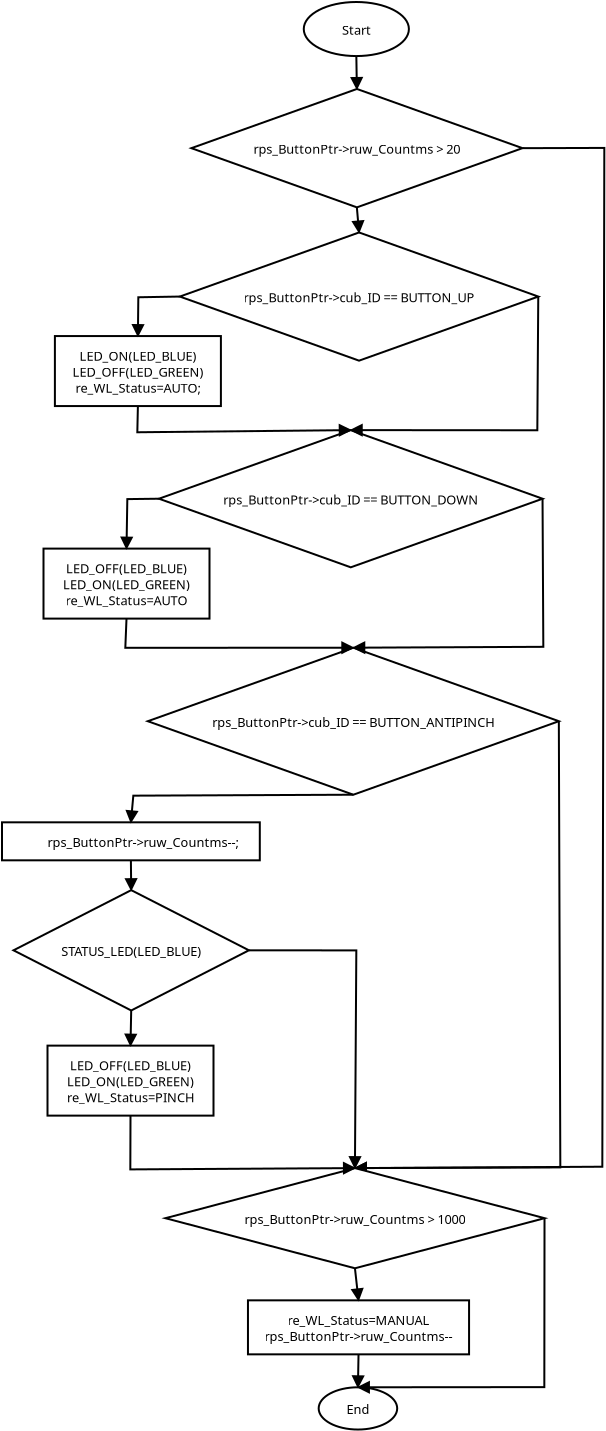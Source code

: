 <?xml version="1.0" encoding="UTF-8"?>
<dia:diagram xmlns:dia="http://www.lysator.liu.se/~alla/dia/">
  <dia:layer name="Fondo" visible="true" active="true">
    <dia:object type="Flowchart - Ellipse" version="0" id="O0">
      <dia:attribute name="obj_pos">
        <dia:point val="0.343,1.147"/>
      </dia:attribute>
      <dia:attribute name="obj_bb">
        <dia:rectangle val="0.293,1.097;5.65,3.9"/>
      </dia:attribute>
      <dia:attribute name="elem_corner">
        <dia:point val="0.343,1.147"/>
      </dia:attribute>
      <dia:attribute name="elem_width">
        <dia:real val="5.257"/>
      </dia:attribute>
      <dia:attribute name="elem_height">
        <dia:real val="2.703"/>
      </dia:attribute>
      <dia:attribute name="show_background">
        <dia:boolean val="true"/>
      </dia:attribute>
      <dia:attribute name="padding">
        <dia:real val="0.354"/>
      </dia:attribute>
      <dia:attribute name="text">
        <dia:composite type="text">
          <dia:attribute name="string">
            <dia:string>#Start#</dia:string>
          </dia:attribute>
          <dia:attribute name="font">
            <dia:font family="sans" style="0" name="Helvetica"/>
          </dia:attribute>
          <dia:attribute name="height">
            <dia:real val="0.8"/>
          </dia:attribute>
          <dia:attribute name="pos">
            <dia:point val="2.972,2.693"/>
          </dia:attribute>
          <dia:attribute name="color">
            <dia:color val="#000000"/>
          </dia:attribute>
          <dia:attribute name="alignment">
            <dia:enum val="1"/>
          </dia:attribute>
        </dia:composite>
      </dia:attribute>
    </dia:object>
    <dia:object type="Flowchart - Diamond" version="0" id="O1">
      <dia:attribute name="obj_pos">
        <dia:point val="-5.278,5.495"/>
      </dia:attribute>
      <dia:attribute name="obj_bb">
        <dia:rectangle val="-5.328,5.445;11.325,11.465"/>
      </dia:attribute>
      <dia:attribute name="elem_corner">
        <dia:point val="-5.278,5.495"/>
      </dia:attribute>
      <dia:attribute name="elem_width">
        <dia:real val="16.553"/>
      </dia:attribute>
      <dia:attribute name="elem_height">
        <dia:real val="5.92"/>
      </dia:attribute>
      <dia:attribute name="show_background">
        <dia:boolean val="true"/>
      </dia:attribute>
      <dia:attribute name="padding">
        <dia:real val="0.354"/>
      </dia:attribute>
      <dia:attribute name="text">
        <dia:composite type="text">
          <dia:attribute name="string">
            <dia:string>#rps_ButtonPtr-&gt;ruw_Countms &gt; 20#</dia:string>
          </dia:attribute>
          <dia:attribute name="font">
            <dia:font family="sans" style="0" name="Helvetica"/>
          </dia:attribute>
          <dia:attribute name="height">
            <dia:real val="0.8"/>
          </dia:attribute>
          <dia:attribute name="pos">
            <dia:point val="2.998,8.65"/>
          </dia:attribute>
          <dia:attribute name="color">
            <dia:color val="#000000"/>
          </dia:attribute>
          <dia:attribute name="alignment">
            <dia:enum val="1"/>
          </dia:attribute>
        </dia:composite>
      </dia:attribute>
    </dia:object>
    <dia:object type="Flowchart - Diamond" version="0" id="O2">
      <dia:attribute name="obj_pos">
        <dia:point val="-5.855,12.67"/>
      </dia:attribute>
      <dia:attribute name="obj_bb">
        <dia:rectangle val="-5.905,12.62;12.118,19.13"/>
      </dia:attribute>
      <dia:attribute name="elem_corner">
        <dia:point val="-5.855,12.67"/>
      </dia:attribute>
      <dia:attribute name="elem_width">
        <dia:real val="17.923"/>
      </dia:attribute>
      <dia:attribute name="elem_height">
        <dia:real val="6.41"/>
      </dia:attribute>
      <dia:attribute name="show_background">
        <dia:boolean val="true"/>
      </dia:attribute>
      <dia:attribute name="padding">
        <dia:real val="0.354"/>
      </dia:attribute>
      <dia:attribute name="text">
        <dia:composite type="text">
          <dia:attribute name="string">
            <dia:string>#rps_ButtonPtr-&gt;cub_ID == BUTTON_UP#</dia:string>
          </dia:attribute>
          <dia:attribute name="font">
            <dia:font family="sans" style="0" name="Helvetica"/>
          </dia:attribute>
          <dia:attribute name="height">
            <dia:real val="0.8"/>
          </dia:attribute>
          <dia:attribute name="pos">
            <dia:point val="3.107,16.07"/>
          </dia:attribute>
          <dia:attribute name="color">
            <dia:color val="#000000"/>
          </dia:attribute>
          <dia:attribute name="alignment">
            <dia:enum val="1"/>
          </dia:attribute>
        </dia:composite>
      </dia:attribute>
    </dia:object>
    <dia:object type="Flowchart - Box" version="0" id="O3">
      <dia:attribute name="obj_pos">
        <dia:point val="-12.1,17.85"/>
      </dia:attribute>
      <dia:attribute name="obj_bb">
        <dia:rectangle val="-12.15,17.8;-3.75,21.4"/>
      </dia:attribute>
      <dia:attribute name="elem_corner">
        <dia:point val="-12.1,17.85"/>
      </dia:attribute>
      <dia:attribute name="elem_width">
        <dia:real val="8.3"/>
      </dia:attribute>
      <dia:attribute name="elem_height">
        <dia:real val="3.5"/>
      </dia:attribute>
      <dia:attribute name="show_background">
        <dia:boolean val="true"/>
      </dia:attribute>
      <dia:attribute name="padding">
        <dia:real val="0.5"/>
      </dia:attribute>
      <dia:attribute name="text">
        <dia:composite type="text">
          <dia:attribute name="string">
            <dia:string>#LED_ON(LED_BLUE)
LED_OFF(LED_GREEN)
re_WL_Status=AUTO;#</dia:string>
          </dia:attribute>
          <dia:attribute name="font">
            <dia:font family="sans" style="0" name="Helvetica"/>
          </dia:attribute>
          <dia:attribute name="height">
            <dia:real val="0.8"/>
          </dia:attribute>
          <dia:attribute name="pos">
            <dia:point val="-7.95,18.995"/>
          </dia:attribute>
          <dia:attribute name="color">
            <dia:color val="#000000"/>
          </dia:attribute>
          <dia:attribute name="alignment">
            <dia:enum val="1"/>
          </dia:attribute>
        </dia:composite>
      </dia:attribute>
    </dia:object>
    <dia:object type="Flowchart - Diamond" version="0" id="O4">
      <dia:attribute name="obj_pos">
        <dia:point val="-6.899,22.553"/>
      </dia:attribute>
      <dia:attribute name="obj_bb">
        <dia:rectangle val="-6.949,22.503;12.332,29.462"/>
      </dia:attribute>
      <dia:attribute name="elem_corner">
        <dia:point val="-6.899,22.553"/>
      </dia:attribute>
      <dia:attribute name="elem_width">
        <dia:real val="19.181"/>
      </dia:attribute>
      <dia:attribute name="elem_height">
        <dia:real val="6.86"/>
      </dia:attribute>
      <dia:attribute name="show_background">
        <dia:boolean val="true"/>
      </dia:attribute>
      <dia:attribute name="padding">
        <dia:real val="0.354"/>
      </dia:attribute>
      <dia:attribute name="text">
        <dia:composite type="text">
          <dia:attribute name="string">
            <dia:string>#rps_ButtonPtr-&gt;cub_ID == BUTTON_DOWN#</dia:string>
          </dia:attribute>
          <dia:attribute name="font">
            <dia:font family="sans" style="0" name="Helvetica"/>
          </dia:attribute>
          <dia:attribute name="height">
            <dia:real val="0.8"/>
          </dia:attribute>
          <dia:attribute name="pos">
            <dia:point val="2.692,26.178"/>
          </dia:attribute>
          <dia:attribute name="color">
            <dia:color val="#000000"/>
          </dia:attribute>
          <dia:attribute name="alignment">
            <dia:enum val="1"/>
          </dia:attribute>
        </dia:composite>
      </dia:attribute>
    </dia:object>
    <dia:object type="Flowchart - Box" version="0" id="O5">
      <dia:attribute name="obj_pos">
        <dia:point val="-12.67,28.477"/>
      </dia:attribute>
      <dia:attribute name="obj_bb">
        <dia:rectangle val="-12.72,28.427;-4.32,32.028"/>
      </dia:attribute>
      <dia:attribute name="elem_corner">
        <dia:point val="-12.67,28.477"/>
      </dia:attribute>
      <dia:attribute name="elem_width">
        <dia:real val="8.3"/>
      </dia:attribute>
      <dia:attribute name="elem_height">
        <dia:real val="3.5"/>
      </dia:attribute>
      <dia:attribute name="show_background">
        <dia:boolean val="true"/>
      </dia:attribute>
      <dia:attribute name="padding">
        <dia:real val="0.5"/>
      </dia:attribute>
      <dia:attribute name="text">
        <dia:composite type="text">
          <dia:attribute name="string">
            <dia:string>#LED_OFF(LED_BLUE)
LED_ON(LED_GREEN)
re_WL_Status=AUTO#</dia:string>
          </dia:attribute>
          <dia:attribute name="font">
            <dia:font family="sans" style="0" name="Helvetica"/>
          </dia:attribute>
          <dia:attribute name="height">
            <dia:real val="0.8"/>
          </dia:attribute>
          <dia:attribute name="pos">
            <dia:point val="-8.52,29.622"/>
          </dia:attribute>
          <dia:attribute name="color">
            <dia:color val="#000000"/>
          </dia:attribute>
          <dia:attribute name="alignment">
            <dia:enum val="1"/>
          </dia:attribute>
        </dia:composite>
      </dia:attribute>
    </dia:object>
    <dia:object type="Flowchart - Diamond" version="0" id="O6">
      <dia:attribute name="obj_pos">
        <dia:point val="-7.456,33.432"/>
      </dia:attribute>
      <dia:attribute name="obj_bb">
        <dia:rectangle val="-7.506,33.382;13.147,40.833"/>
      </dia:attribute>
      <dia:attribute name="elem_corner">
        <dia:point val="-7.456,33.432"/>
      </dia:attribute>
      <dia:attribute name="elem_width">
        <dia:real val="20.553"/>
      </dia:attribute>
      <dia:attribute name="elem_height">
        <dia:real val="7.351"/>
      </dia:attribute>
      <dia:attribute name="show_background">
        <dia:boolean val="true"/>
      </dia:attribute>
      <dia:attribute name="padding">
        <dia:real val="0.354"/>
      </dia:attribute>
      <dia:attribute name="text">
        <dia:composite type="text">
          <dia:attribute name="string">
            <dia:string>#rps_ButtonPtr-&gt;cub_ID == BUTTON_ANTIPINCH#</dia:string>
          </dia:attribute>
          <dia:attribute name="font">
            <dia:font family="sans" style="0" name="Helvetica"/>
          </dia:attribute>
          <dia:attribute name="height">
            <dia:real val="0.8"/>
          </dia:attribute>
          <dia:attribute name="pos">
            <dia:point val="2.82,37.303"/>
          </dia:attribute>
          <dia:attribute name="color">
            <dia:color val="#000000"/>
          </dia:attribute>
          <dia:attribute name="alignment">
            <dia:enum val="1"/>
          </dia:attribute>
        </dia:composite>
      </dia:attribute>
    </dia:object>
    <dia:object type="Flowchart - Box" version="0" id="O7">
      <dia:attribute name="obj_pos">
        <dia:point val="-12.47,53.328"/>
      </dia:attribute>
      <dia:attribute name="obj_bb">
        <dia:rectangle val="-12.52,53.278;-4.12,56.877"/>
      </dia:attribute>
      <dia:attribute name="elem_corner">
        <dia:point val="-12.47,53.328"/>
      </dia:attribute>
      <dia:attribute name="elem_width">
        <dia:real val="8.3"/>
      </dia:attribute>
      <dia:attribute name="elem_height">
        <dia:real val="3.5"/>
      </dia:attribute>
      <dia:attribute name="show_background">
        <dia:boolean val="true"/>
      </dia:attribute>
      <dia:attribute name="padding">
        <dia:real val="0.5"/>
      </dia:attribute>
      <dia:attribute name="text">
        <dia:composite type="text">
          <dia:attribute name="string">
            <dia:string>#LED_OFF(LED_BLUE)
LED_ON(LED_GREEN)
re_WL_Status=PINCH#</dia:string>
          </dia:attribute>
          <dia:attribute name="font">
            <dia:font family="sans" style="0" name="Helvetica"/>
          </dia:attribute>
          <dia:attribute name="height">
            <dia:real val="0.8"/>
          </dia:attribute>
          <dia:attribute name="pos">
            <dia:point val="-8.32,54.472"/>
          </dia:attribute>
          <dia:attribute name="color">
            <dia:color val="#000000"/>
          </dia:attribute>
          <dia:attribute name="alignment">
            <dia:enum val="1"/>
          </dia:attribute>
        </dia:composite>
      </dia:attribute>
    </dia:object>
    <dia:object type="Flowchart - Diamond" version="0" id="O8">
      <dia:attribute name="obj_pos">
        <dia:point val="-14.171,45.554"/>
      </dia:attribute>
      <dia:attribute name="obj_bb">
        <dia:rectangle val="-14.221,45.504;-2.349,51.621"/>
      </dia:attribute>
      <dia:attribute name="elem_corner">
        <dia:point val="-14.171,45.554"/>
      </dia:attribute>
      <dia:attribute name="elem_width">
        <dia:real val="11.771"/>
      </dia:attribute>
      <dia:attribute name="elem_height">
        <dia:real val="6.017"/>
      </dia:attribute>
      <dia:attribute name="show_background">
        <dia:boolean val="true"/>
      </dia:attribute>
      <dia:attribute name="padding">
        <dia:real val="0.354"/>
      </dia:attribute>
      <dia:attribute name="text">
        <dia:composite type="text">
          <dia:attribute name="string">
            <dia:string>#STATUS_LED(LED_BLUE)#</dia:string>
          </dia:attribute>
          <dia:attribute name="font">
            <dia:font family="sans" style="0" name="Helvetica"/>
          </dia:attribute>
          <dia:attribute name="height">
            <dia:real val="0.8"/>
          </dia:attribute>
          <dia:attribute name="pos">
            <dia:point val="-8.285,48.758"/>
          </dia:attribute>
          <dia:attribute name="color">
            <dia:color val="#000000"/>
          </dia:attribute>
          <dia:attribute name="alignment">
            <dia:enum val="1"/>
          </dia:attribute>
        </dia:composite>
      </dia:attribute>
    </dia:object>
    <dia:object type="Flowchart - Box" version="0" id="O9">
      <dia:attribute name="obj_pos">
        <dia:point val="-14.745,42.163"/>
      </dia:attribute>
      <dia:attribute name="obj_bb">
        <dia:rectangle val="-14.795,42.112;-1.805,44.112"/>
      </dia:attribute>
      <dia:attribute name="elem_corner">
        <dia:point val="-14.745,42.163"/>
      </dia:attribute>
      <dia:attribute name="elem_width">
        <dia:real val="12.89"/>
      </dia:attribute>
      <dia:attribute name="elem_height">
        <dia:real val="1.9"/>
      </dia:attribute>
      <dia:attribute name="show_background">
        <dia:boolean val="true"/>
      </dia:attribute>
      <dia:attribute name="padding">
        <dia:real val="0.5"/>
      </dia:attribute>
      <dia:attribute name="text">
        <dia:composite type="text">
          <dia:attribute name="string">
            <dia:string>#	rps_ButtonPtr-&gt;ruw_Countms--;#</dia:string>
          </dia:attribute>
          <dia:attribute name="font">
            <dia:font family="sans" style="0" name="Helvetica"/>
          </dia:attribute>
          <dia:attribute name="height">
            <dia:real val="0.8"/>
          </dia:attribute>
          <dia:attribute name="pos">
            <dia:point val="-8.3,43.307"/>
          </dia:attribute>
          <dia:attribute name="color">
            <dia:color val="#000000"/>
          </dia:attribute>
          <dia:attribute name="alignment">
            <dia:enum val="1"/>
          </dia:attribute>
        </dia:composite>
      </dia:attribute>
    </dia:object>
    <dia:object type="Standard - Line" version="0" id="O10">
      <dia:attribute name="obj_pos">
        <dia:point val="2.972,3.85"/>
      </dia:attribute>
      <dia:attribute name="obj_bb">
        <dia:rectangle val="2.658,3.799;3.32,5.607"/>
      </dia:attribute>
      <dia:attribute name="conn_endpoints">
        <dia:point val="2.972,3.85"/>
        <dia:point val="2.998,5.495"/>
      </dia:attribute>
      <dia:attribute name="numcp">
        <dia:int val="1"/>
      </dia:attribute>
      <dia:attribute name="end_arrow">
        <dia:enum val="3"/>
      </dia:attribute>
      <dia:attribute name="end_arrow_length">
        <dia:real val="0.5"/>
      </dia:attribute>
      <dia:attribute name="end_arrow_width">
        <dia:real val="0.5"/>
      </dia:attribute>
      <dia:connections>
        <dia:connection handle="0" to="O0" connection="12"/>
        <dia:connection handle="1" to="O1" connection="0"/>
      </dia:connections>
    </dia:object>
    <dia:object type="Standard - PolyLine" version="0" id="O11">
      <dia:attribute name="obj_pos">
        <dia:point val="12.068,15.875"/>
      </dia:attribute>
      <dia:attribute name="obj_bb">
        <dia:rectangle val="2.58,15.825;12.118,22.884"/>
      </dia:attribute>
      <dia:attribute name="poly_points">
        <dia:point val="12.068,15.875"/>
        <dia:point val="12.021,22.56"/>
        <dia:point val="2.692,22.553"/>
      </dia:attribute>
      <dia:attribute name="end_arrow">
        <dia:enum val="3"/>
      </dia:attribute>
      <dia:attribute name="end_arrow_length">
        <dia:real val="0.5"/>
      </dia:attribute>
      <dia:attribute name="end_arrow_width">
        <dia:real val="0.5"/>
      </dia:attribute>
      <dia:connections>
        <dia:connection handle="0" to="O2" connection="4"/>
        <dia:connection handle="2" to="O4" connection="0"/>
      </dia:connections>
    </dia:object>
    <dia:object type="Standard - PolyLine" version="0" id="O12">
      <dia:attribute name="obj_pos">
        <dia:point val="12.282,25.983"/>
      </dia:attribute>
      <dia:attribute name="obj_bb">
        <dia:rectangle val="2.709,25.932;12.371,33.76"/>
      </dia:attribute>
      <dia:attribute name="poly_points">
        <dia:point val="12.282,25.983"/>
        <dia:point val="12.321,33.388"/>
        <dia:point val="2.82,33.432"/>
      </dia:attribute>
      <dia:attribute name="end_arrow">
        <dia:enum val="3"/>
      </dia:attribute>
      <dia:attribute name="end_arrow_length">
        <dia:real val="0.5"/>
      </dia:attribute>
      <dia:attribute name="end_arrow_width">
        <dia:real val="0.5"/>
      </dia:attribute>
      <dia:connections>
        <dia:connection handle="0" to="O4" connection="4"/>
        <dia:connection handle="2" to="O6" connection="0"/>
      </dia:connections>
    </dia:object>
    <dia:object type="Standard - Line" version="0" id="O13">
      <dia:attribute name="obj_pos">
        <dia:point val="-8.3,44.062"/>
      </dia:attribute>
      <dia:attribute name="obj_bb">
        <dia:rectangle val="-8.621,44.012;-7.96,45.666"/>
      </dia:attribute>
      <dia:attribute name="conn_endpoints">
        <dia:point val="-8.3,44.062"/>
        <dia:point val="-8.285,45.554"/>
      </dia:attribute>
      <dia:attribute name="numcp">
        <dia:int val="1"/>
      </dia:attribute>
      <dia:attribute name="end_arrow">
        <dia:enum val="3"/>
      </dia:attribute>
      <dia:attribute name="end_arrow_length">
        <dia:real val="0.5"/>
      </dia:attribute>
      <dia:attribute name="end_arrow_width">
        <dia:real val="0.5"/>
      </dia:attribute>
      <dia:connections>
        <dia:connection handle="0" to="O9" connection="13"/>
        <dia:connection handle="1" to="O8" connection="0"/>
      </dia:connections>
    </dia:object>
    <dia:object type="Standard - Line" version="0" id="O14">
      <dia:attribute name="obj_pos">
        <dia:point val="-8.285,51.571"/>
      </dia:attribute>
      <dia:attribute name="obj_bb">
        <dia:rectangle val="-8.64,51.52;-7.978,53.439"/>
      </dia:attribute>
      <dia:attribute name="conn_endpoints">
        <dia:point val="-8.285,51.571"/>
        <dia:point val="-8.32,53.328"/>
      </dia:attribute>
      <dia:attribute name="numcp">
        <dia:int val="1"/>
      </dia:attribute>
      <dia:attribute name="end_arrow">
        <dia:enum val="3"/>
      </dia:attribute>
      <dia:attribute name="end_arrow_length">
        <dia:real val="0.5"/>
      </dia:attribute>
      <dia:attribute name="end_arrow_width">
        <dia:real val="0.5"/>
      </dia:attribute>
      <dia:connections>
        <dia:connection handle="0" to="O8" connection="8"/>
        <dia:connection handle="1" to="O7" connection="2"/>
      </dia:connections>
    </dia:object>
    <dia:object type="Standard - PolyLine" version="0" id="O15">
      <dia:attribute name="obj_pos">
        <dia:point val="-2.399,48.562"/>
      </dia:attribute>
      <dia:attribute name="obj_bb">
        <dia:rectangle val="-2.449,48.513;3.237,59.564"/>
      </dia:attribute>
      <dia:attribute name="poly_points">
        <dia:point val="-2.399,48.562"/>
        <dia:point val="2.971,48.567"/>
        <dia:point val="2.902,59.452"/>
      </dia:attribute>
      <dia:attribute name="end_arrow">
        <dia:enum val="3"/>
      </dia:attribute>
      <dia:attribute name="end_arrow_length">
        <dia:real val="0.5"/>
      </dia:attribute>
      <dia:attribute name="end_arrow_width">
        <dia:real val="0.5"/>
      </dia:attribute>
      <dia:connections>
        <dia:connection handle="0" to="O8" connection="4"/>
        <dia:connection handle="2" to="O18" connection="0"/>
      </dia:connections>
    </dia:object>
    <dia:object type="Standard - PolyLine" version="0" id="O16">
      <dia:attribute name="obj_pos">
        <dia:point val="13.097,37.108"/>
      </dia:attribute>
      <dia:attribute name="obj_bb">
        <dia:rectangle val="2.79,37.057;13.221,59.781"/>
      </dia:attribute>
      <dia:attribute name="poly_points">
        <dia:point val="13.097,37.108"/>
        <dia:point val="13.171,59.417"/>
        <dia:point val="2.902,59.452"/>
      </dia:attribute>
      <dia:attribute name="end_arrow">
        <dia:enum val="3"/>
      </dia:attribute>
      <dia:attribute name="end_arrow_length">
        <dia:real val="0.5"/>
      </dia:attribute>
      <dia:attribute name="end_arrow_width">
        <dia:real val="0.5"/>
      </dia:attribute>
      <dia:connections>
        <dia:connection handle="0" to="O6" connection="4"/>
        <dia:connection handle="2" to="O18" connection="0"/>
      </dia:connections>
    </dia:object>
    <dia:object type="Standard - PolyLine" version="0" id="O17">
      <dia:attribute name="obj_pos">
        <dia:point val="11.275,8.455"/>
      </dia:attribute>
      <dia:attribute name="obj_bb">
        <dia:rectangle val="2.79,8.393;15.421,59.78"/>
      </dia:attribute>
      <dia:attribute name="poly_points">
        <dia:point val="11.275,8.455"/>
        <dia:point val="15.371,8.443"/>
        <dia:point val="15.271,59.383"/>
        <dia:point val="2.902,59.452"/>
      </dia:attribute>
      <dia:attribute name="end_arrow">
        <dia:enum val="3"/>
      </dia:attribute>
      <dia:attribute name="end_arrow_length">
        <dia:real val="0.5"/>
      </dia:attribute>
      <dia:attribute name="end_arrow_width">
        <dia:real val="0.5"/>
      </dia:attribute>
      <dia:connections>
        <dia:connection handle="0" to="O1" connection="4"/>
        <dia:connection handle="3" to="O18" connection="0"/>
      </dia:connections>
    </dia:object>
    <dia:object type="Flowchart - Diamond" version="0" id="O18">
      <dia:attribute name="obj_pos">
        <dia:point val="-6.576,59.452"/>
      </dia:attribute>
      <dia:attribute name="obj_bb">
        <dia:rectangle val="-6.626,59.402;12.431,64.511"/>
      </dia:attribute>
      <dia:attribute name="elem_corner">
        <dia:point val="-6.576,59.452"/>
      </dia:attribute>
      <dia:attribute name="elem_width">
        <dia:real val="18.957"/>
      </dia:attribute>
      <dia:attribute name="elem_height">
        <dia:real val="5.009"/>
      </dia:attribute>
      <dia:attribute name="show_background">
        <dia:boolean val="true"/>
      </dia:attribute>
      <dia:attribute name="padding">
        <dia:real val="0.354"/>
      </dia:attribute>
      <dia:attribute name="text">
        <dia:composite type="text">
          <dia:attribute name="string">
            <dia:string>#rps_ButtonPtr-&gt;ruw_Countms &gt; 1000#</dia:string>
          </dia:attribute>
          <dia:attribute name="font">
            <dia:font family="sans" style="0" name="Helvetica"/>
          </dia:attribute>
          <dia:attribute name="height">
            <dia:real val="0.8"/>
          </dia:attribute>
          <dia:attribute name="pos">
            <dia:point val="2.902,62.152"/>
          </dia:attribute>
          <dia:attribute name="color">
            <dia:color val="#000000"/>
          </dia:attribute>
          <dia:attribute name="alignment">
            <dia:enum val="1"/>
          </dia:attribute>
        </dia:composite>
      </dia:attribute>
    </dia:object>
    <dia:object type="Flowchart - Box" version="0" id="O19">
      <dia:attribute name="obj_pos">
        <dia:point val="-2.447,66.064"/>
      </dia:attribute>
      <dia:attribute name="obj_bb">
        <dia:rectangle val="-2.497,66.014;8.658,68.814"/>
      </dia:attribute>
      <dia:attribute name="elem_corner">
        <dia:point val="-2.447,66.064"/>
      </dia:attribute>
      <dia:attribute name="elem_width">
        <dia:real val="11.055"/>
      </dia:attribute>
      <dia:attribute name="elem_height">
        <dia:real val="2.7"/>
      </dia:attribute>
      <dia:attribute name="show_background">
        <dia:boolean val="true"/>
      </dia:attribute>
      <dia:attribute name="padding">
        <dia:real val="0.5"/>
      </dia:attribute>
      <dia:attribute name="text">
        <dia:composite type="text">
          <dia:attribute name="string">
            <dia:string>#re_WL_Status=MANUAL
rps_ButtonPtr-&gt;ruw_Countms--#</dia:string>
          </dia:attribute>
          <dia:attribute name="font">
            <dia:font family="sans" style="0" name="Helvetica"/>
          </dia:attribute>
          <dia:attribute name="height">
            <dia:real val="0.8"/>
          </dia:attribute>
          <dia:attribute name="pos">
            <dia:point val="3.081,67.209"/>
          </dia:attribute>
          <dia:attribute name="color">
            <dia:color val="#000000"/>
          </dia:attribute>
          <dia:attribute name="alignment">
            <dia:enum val="1"/>
          </dia:attribute>
        </dia:composite>
      </dia:attribute>
    </dia:object>
    <dia:object type="Flowchart - Ellipse" version="0" id="O20">
      <dia:attribute name="obj_pos">
        <dia:point val="1.089,70.411"/>
      </dia:attribute>
      <dia:attribute name="obj_bb">
        <dia:rectangle val="1.039,70.361;5.065,72.573"/>
      </dia:attribute>
      <dia:attribute name="elem_corner">
        <dia:point val="1.089,70.411"/>
      </dia:attribute>
      <dia:attribute name="elem_width">
        <dia:real val="3.926"/>
      </dia:attribute>
      <dia:attribute name="elem_height">
        <dia:real val="2.113"/>
      </dia:attribute>
      <dia:attribute name="show_background">
        <dia:boolean val="true"/>
      </dia:attribute>
      <dia:attribute name="padding">
        <dia:real val="0.354"/>
      </dia:attribute>
      <dia:attribute name="text">
        <dia:composite type="text">
          <dia:attribute name="string">
            <dia:string>#End#</dia:string>
          </dia:attribute>
          <dia:attribute name="font">
            <dia:font family="sans" style="0" name="Helvetica"/>
          </dia:attribute>
          <dia:attribute name="height">
            <dia:real val="0.8"/>
          </dia:attribute>
          <dia:attribute name="pos">
            <dia:point val="3.052,71.662"/>
          </dia:attribute>
          <dia:attribute name="color">
            <dia:color val="#000000"/>
          </dia:attribute>
          <dia:attribute name="alignment">
            <dia:enum val="1"/>
          </dia:attribute>
        </dia:composite>
      </dia:attribute>
    </dia:object>
    <dia:object type="Standard - Line" version="0" id="O21">
      <dia:attribute name="obj_pos">
        <dia:point val="2.902,64.461"/>
      </dia:attribute>
      <dia:attribute name="obj_bb">
        <dia:rectangle val="2.691,64.406;3.349,66.175"/>
      </dia:attribute>
      <dia:attribute name="conn_endpoints">
        <dia:point val="2.902,64.461"/>
        <dia:point val="3.081,66.064"/>
      </dia:attribute>
      <dia:attribute name="numcp">
        <dia:int val="1"/>
      </dia:attribute>
      <dia:attribute name="end_arrow">
        <dia:enum val="3"/>
      </dia:attribute>
      <dia:attribute name="end_arrow_length">
        <dia:real val="0.5"/>
      </dia:attribute>
      <dia:attribute name="end_arrow_width">
        <dia:real val="0.5"/>
      </dia:attribute>
      <dia:connections>
        <dia:connection handle="0" to="O18" connection="8"/>
        <dia:connection handle="1" to="O19" connection="2"/>
      </dia:connections>
    </dia:object>
    <dia:object type="Standard - Line" version="0" id="O22">
      <dia:attribute name="obj_pos">
        <dia:point val="3.081,68.764"/>
      </dia:attribute>
      <dia:attribute name="obj_bb">
        <dia:rectangle val="2.731,68.713;3.393,70.522"/>
      </dia:attribute>
      <dia:attribute name="conn_endpoints">
        <dia:point val="3.081,68.764"/>
        <dia:point val="3.052,70.411"/>
      </dia:attribute>
      <dia:attribute name="numcp">
        <dia:int val="1"/>
      </dia:attribute>
      <dia:attribute name="end_arrow">
        <dia:enum val="3"/>
      </dia:attribute>
      <dia:attribute name="end_arrow_length">
        <dia:real val="0.5"/>
      </dia:attribute>
      <dia:attribute name="end_arrow_width">
        <dia:real val="0.5"/>
      </dia:attribute>
      <dia:connections>
        <dia:connection handle="0" to="O19" connection="13"/>
        <dia:connection handle="1" to="O20" connection="4"/>
      </dia:connections>
    </dia:object>
    <dia:object type="Standard - PolyLine" version="0" id="O23">
      <dia:attribute name="obj_pos">
        <dia:point val="12.381,61.957"/>
      </dia:attribute>
      <dia:attribute name="obj_bb">
        <dia:rectangle val="2.94,61.907;12.431,70.741"/>
      </dia:attribute>
      <dia:attribute name="poly_points">
        <dia:point val="12.381,61.957"/>
        <dia:point val="12.371,70.403"/>
        <dia:point val="3.052,70.411"/>
      </dia:attribute>
      <dia:attribute name="end_arrow">
        <dia:enum val="3"/>
      </dia:attribute>
      <dia:attribute name="end_arrow_length">
        <dia:real val="0.5"/>
      </dia:attribute>
      <dia:attribute name="end_arrow_width">
        <dia:real val="0.5"/>
      </dia:attribute>
      <dia:connections>
        <dia:connection handle="0" to="O18" connection="4"/>
        <dia:connection handle="2" to="O20" connection="4"/>
      </dia:connections>
    </dia:object>
    <dia:object type="Standard - PolyLine" version="0" id="O24">
      <dia:attribute name="obj_pos">
        <dia:point val="-5.855,15.875"/>
      </dia:attribute>
      <dia:attribute name="obj_bb">
        <dia:rectangle val="-8.275,15.824;-5.804,17.962"/>
      </dia:attribute>
      <dia:attribute name="poly_points">
        <dia:point val="-5.855,15.875"/>
        <dia:point val="-7.929,15.91"/>
        <dia:point val="-7.95,17.85"/>
      </dia:attribute>
      <dia:attribute name="end_arrow">
        <dia:enum val="3"/>
      </dia:attribute>
      <dia:attribute name="end_arrow_length">
        <dia:real val="0.5"/>
      </dia:attribute>
      <dia:attribute name="end_arrow_width">
        <dia:real val="0.5"/>
      </dia:attribute>
      <dia:connections>
        <dia:connection handle="0" to="O2" connection="12"/>
        <dia:connection handle="2" to="O3" connection="2"/>
      </dia:connections>
    </dia:object>
    <dia:object type="Standard - PolyLine" version="0" id="O25">
      <dia:attribute name="obj_pos">
        <dia:point val="-7.95,21.35"/>
      </dia:attribute>
      <dia:attribute name="obj_bb">
        <dia:rectangle val="-8.029,21.299;2.803,22.889"/>
      </dia:attribute>
      <dia:attribute name="poly_points">
        <dia:point val="-7.95,21.35"/>
        <dia:point val="-7.979,22.66"/>
        <dia:point val="2.692,22.553"/>
      </dia:attribute>
      <dia:attribute name="end_arrow">
        <dia:enum val="3"/>
      </dia:attribute>
      <dia:attribute name="end_arrow_length">
        <dia:real val="0.5"/>
      </dia:attribute>
      <dia:attribute name="end_arrow_width">
        <dia:real val="0.5"/>
      </dia:attribute>
      <dia:connections>
        <dia:connection handle="0" to="O3" connection="13"/>
        <dia:connection handle="2" to="O4" connection="0"/>
      </dia:connections>
    </dia:object>
    <dia:object type="Standard - PolyLine" version="0" id="O26">
      <dia:attribute name="obj_pos">
        <dia:point val="-6.899,25.983"/>
      </dia:attribute>
      <dia:attribute name="obj_bb">
        <dia:rectangle val="-8.842,25.932;-6.848,28.589"/>
      </dia:attribute>
      <dia:attribute name="poly_points">
        <dia:point val="-6.899,25.983"/>
        <dia:point val="-8.479,26.002"/>
        <dia:point val="-8.52,28.477"/>
      </dia:attribute>
      <dia:attribute name="end_arrow">
        <dia:enum val="3"/>
      </dia:attribute>
      <dia:attribute name="end_arrow_length">
        <dia:real val="0.5"/>
      </dia:attribute>
      <dia:attribute name="end_arrow_width">
        <dia:real val="0.5"/>
      </dia:attribute>
      <dia:connections>
        <dia:connection handle="0" to="O4" connection="12"/>
        <dia:connection handle="2" to="O5" connection="2"/>
      </dia:connections>
    </dia:object>
    <dia:object type="Standard - PolyLine" version="0" id="O27">
      <dia:attribute name="obj_pos">
        <dia:point val="-8.52,31.977"/>
      </dia:attribute>
      <dia:attribute name="obj_bb">
        <dia:rectangle val="-8.629,31.925;2.932,33.763"/>
      </dia:attribute>
      <dia:attribute name="poly_points">
        <dia:point val="-8.52,31.977"/>
        <dia:point val="-8.579,33.438"/>
        <dia:point val="2.82,33.432"/>
      </dia:attribute>
      <dia:attribute name="end_arrow">
        <dia:enum val="3"/>
      </dia:attribute>
      <dia:attribute name="end_arrow_length">
        <dia:real val="0.5"/>
      </dia:attribute>
      <dia:attribute name="end_arrow_width">
        <dia:real val="0.5"/>
      </dia:attribute>
      <dia:connections>
        <dia:connection handle="0" to="O5" connection="13"/>
        <dia:connection handle="2" to="O6" connection="0"/>
      </dia:connections>
    </dia:object>
    <dia:object type="Standard - Line" version="0" id="O28">
      <dia:attribute name="obj_pos">
        <dia:point val="2.998,11.415"/>
      </dia:attribute>
      <dia:attribute name="obj_bb">
        <dia:rectangle val="2.73,11.361;3.389,12.781"/>
      </dia:attribute>
      <dia:attribute name="conn_endpoints">
        <dia:point val="2.998,11.415"/>
        <dia:point val="3.107,12.67"/>
      </dia:attribute>
      <dia:attribute name="numcp">
        <dia:int val="1"/>
      </dia:attribute>
      <dia:attribute name="end_arrow">
        <dia:enum val="3"/>
      </dia:attribute>
      <dia:attribute name="end_arrow_length">
        <dia:real val="0.5"/>
      </dia:attribute>
      <dia:attribute name="end_arrow_width">
        <dia:real val="0.5"/>
      </dia:attribute>
      <dia:connections>
        <dia:connection handle="0" to="O1" connection="8"/>
        <dia:connection handle="1" to="O2" connection="0"/>
      </dia:connections>
    </dia:object>
    <dia:object type="Standard - PolyLine" version="0" id="O29">
      <dia:attribute name="obj_pos">
        <dia:point val="2.82,40.783"/>
      </dia:attribute>
      <dia:attribute name="obj_bb">
        <dia:rectangle val="-8.58,40.733;2.871,42.274"/>
      </dia:attribute>
      <dia:attribute name="poly_points">
        <dia:point val="2.82,40.783"/>
        <dia:point val="-8.179,40.83"/>
        <dia:point val="-8.3,42.163"/>
      </dia:attribute>
      <dia:attribute name="end_arrow">
        <dia:enum val="3"/>
      </dia:attribute>
      <dia:attribute name="end_arrow_length">
        <dia:real val="0.5"/>
      </dia:attribute>
      <dia:attribute name="end_arrow_width">
        <dia:real val="0.5"/>
      </dia:attribute>
      <dia:connections>
        <dia:connection handle="0" to="O6" connection="8"/>
        <dia:connection handle="2" to="O9" connection="2"/>
      </dia:connections>
    </dia:object>
    <dia:object type="Standard - PolyLine" version="0" id="O30">
      <dia:attribute name="obj_pos">
        <dia:point val="-8.32,56.828"/>
      </dia:attribute>
      <dia:attribute name="obj_bb">
        <dia:rectangle val="-8.379,56.777;3.014,59.786"/>
      </dia:attribute>
      <dia:attribute name="poly_points">
        <dia:point val="-8.32,56.828"/>
        <dia:point val="-8.329,59.517"/>
        <dia:point val="2.902,59.452"/>
      </dia:attribute>
      <dia:attribute name="end_arrow">
        <dia:enum val="3"/>
      </dia:attribute>
      <dia:attribute name="end_arrow_length">
        <dia:real val="0.5"/>
      </dia:attribute>
      <dia:attribute name="end_arrow_width">
        <dia:real val="0.5"/>
      </dia:attribute>
      <dia:connections>
        <dia:connection handle="0" to="O7" connection="13"/>
        <dia:connection handle="2" to="O18" connection="0"/>
      </dia:connections>
    </dia:object>
  </dia:layer>
</dia:diagram>
